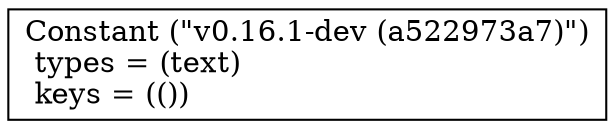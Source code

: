 digraph G {
    node0 [shape = record, label=" Constant (\"v0.16.1-dev (a522973a7)\")\l  types = (text)\l  keys = (())\l"]
}
